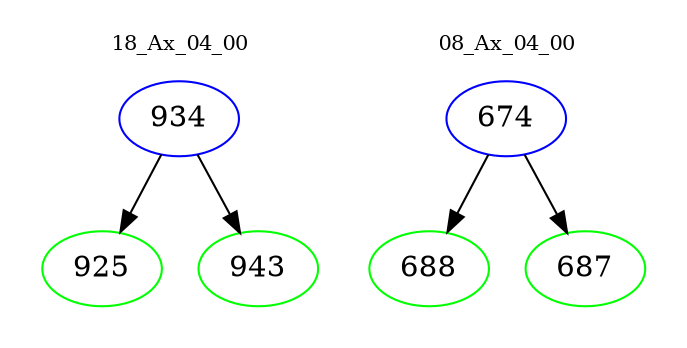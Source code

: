 digraph{
subgraph cluster_0 {
color = white
label = "18_Ax_04_00";
fontsize=10;
T0_934 [label="934", color="blue"]
T0_934 -> T0_925 [color="black"]
T0_925 [label="925", color="green"]
T0_934 -> T0_943 [color="black"]
T0_943 [label="943", color="green"]
}
subgraph cluster_1 {
color = white
label = "08_Ax_04_00";
fontsize=10;
T1_674 [label="674", color="blue"]
T1_674 -> T1_688 [color="black"]
T1_688 [label="688", color="green"]
T1_674 -> T1_687 [color="black"]
T1_687 [label="687", color="green"]
}
}
